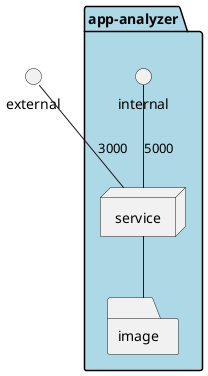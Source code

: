 @startuml

interface external

package  "app-analyzer" #lightblue {
  interface internal
  node service
  folder image
}
service -- image
external -- service : 3000
internal -- service : 5000

@enduml

